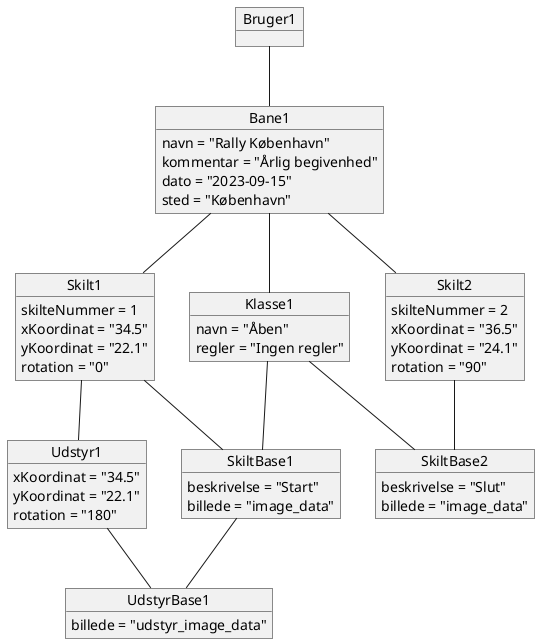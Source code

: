 @startuml Objektmodel for Rally Modeller

object Bruger1 {
    
}

object Bane1 {
    navn = "Rally København"
    kommentar = "Årlig begivenhed"
    dato = "2023-09-15"
    sted = "København"
}

object Skilt1 {
    skilteNummer = 1
    xKoordinat = "34.5"
    yKoordinat = "22.1"
    rotation = "0"
}

object Skilt2 {
    skilteNummer = 2
    xKoordinat = "36.5"
    yKoordinat = "24.1"
    rotation = "90"
}

object Klasse1 {
    navn = "Åben"
    regler = "Ingen regler"
}

object Udstyr1 {
    xKoordinat = "34.5"
    yKoordinat = "22.1"
    rotation = "180"
}

object SkiltBase1 {
    beskrivelse = "Start"
    billede = "image_data"
}

object SkiltBase2 {
    beskrivelse = "Slut"
    billede = "image_data"
}
object UdstyrBase1 {
    billede = "udstyr_image_data"
}

Bruger1 -- Bane1
Bane1 -- Skilt1
Bane1 -- Skilt2
Skilt1 -- SkiltBase1
Skilt2 -- SkiltBase2
Skilt1 -- Udstyr1
Udstyr1 -- UdstyrBase1
SkiltBase1 -- UdstyrBase1
Bane1 -- Klasse1
Klasse1 -- SkiltBase1
Klasse1 -- SkiltBase2

@enduml